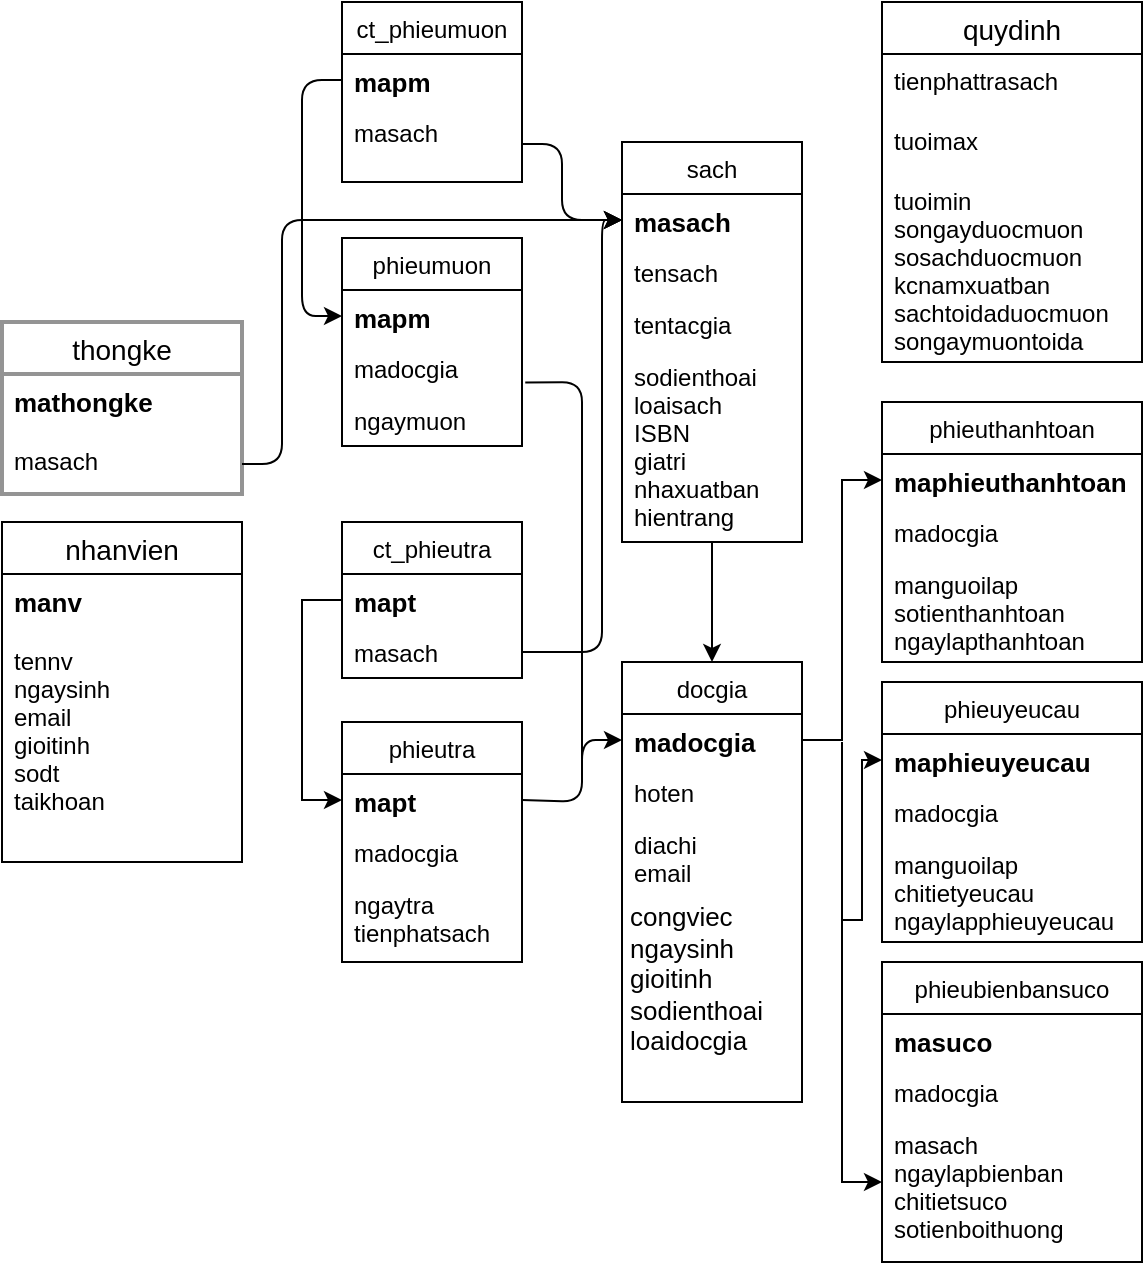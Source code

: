 <mxfile version="14.6.6" type="device"><diagram id="i_itQdopdTlcizdhdmuP" name="Page-1"><mxGraphModel dx="1038" dy="580" grid="1" gridSize="10" guides="1" tooltips="1" connect="1" arrows="1" fold="1" page="1" pageScale="1" pageWidth="1169" pageHeight="1654" math="0" shadow="0"><root><mxCell id="0"/><mxCell id="1" parent="0"/><mxCell id="GI5X3y49Q-GWQ9pRwqVL-20" value="thongke" style="swimlane;fontStyle=0;childLayout=stackLayout;horizontal=1;startSize=26;horizontalStack=0;resizeParent=1;resizeParentMax=0;resizeLast=0;collapsible=1;marginBottom=0;align=center;fontSize=14;strokeColor=#949494;strokeWidth=2;fillColor=none;" parent="1" vertex="1"><mxGeometry x="110" y="320" width="120" height="86" as="geometry"/></mxCell><mxCell id="GI5X3y49Q-GWQ9pRwqVL-21" value="mathongke" style="text;strokeColor=none;fillColor=none;spacingLeft=4;spacingRight=4;overflow=hidden;rotatable=0;points=[[0,0.5],[1,0.5]];portConstraint=eastwest;fontSize=13;fontStyle=1" parent="GI5X3y49Q-GWQ9pRwqVL-20" vertex="1"><mxGeometry y="26" width="120" height="30" as="geometry"/></mxCell><mxCell id="GI5X3y49Q-GWQ9pRwqVL-22" value="masach" style="text;strokeColor=none;fillColor=none;spacingLeft=4;spacingRight=4;overflow=hidden;rotatable=0;points=[[0,0.5],[1,0.5]];portConstraint=eastwest;fontSize=12;" parent="GI5X3y49Q-GWQ9pRwqVL-20" vertex="1"><mxGeometry y="56" width="120" height="30" as="geometry"/></mxCell><mxCell id="Pqaw847WQHUQfB5goagD-59" value="" style="edgeStyle=orthogonalEdgeStyle;rounded=0;orthogonalLoop=1;jettySize=auto;html=1;" parent="1" source="Pqaw847WQHUQfB5goagD-11" target="Pqaw847WQHUQfB5goagD-54" edge="1"><mxGeometry relative="1" as="geometry"/></mxCell><mxCell id="Pqaw847WQHUQfB5goagD-11" value="sach" style="swimlane;fontStyle=0;childLayout=stackLayout;horizontal=1;startSize=26;fillColor=none;horizontalStack=0;resizeParent=1;resizeParentMax=0;resizeLast=0;collapsible=1;marginBottom=0;" parent="1" vertex="1"><mxGeometry x="420" y="230" width="90" height="200" as="geometry"/></mxCell><mxCell id="Pqaw847WQHUQfB5goagD-12" value="masach" style="text;strokeColor=none;fillColor=none;align=left;verticalAlign=top;spacingLeft=4;spacingRight=4;overflow=hidden;rotatable=0;points=[[0,0.5],[1,0.5]];portConstraint=eastwest;fontStyle=1;fontSize=13;" parent="Pqaw847WQHUQfB5goagD-11" vertex="1"><mxGeometry y="26" width="90" height="26" as="geometry"/></mxCell><mxCell id="Pqaw847WQHUQfB5goagD-13" value="tensach" style="text;strokeColor=none;fillColor=none;align=left;verticalAlign=top;spacingLeft=4;spacingRight=4;overflow=hidden;rotatable=0;points=[[0,0.5],[1,0.5]];portConstraint=eastwest;" parent="Pqaw847WQHUQfB5goagD-11" vertex="1"><mxGeometry y="52" width="90" height="26" as="geometry"/></mxCell><mxCell id="Pqaw847WQHUQfB5goagD-20" value="tentacgia" style="text;strokeColor=none;fillColor=none;align=left;verticalAlign=top;spacingLeft=4;spacingRight=4;overflow=hidden;rotatable=0;points=[[0,0.5],[1,0.5]];portConstraint=eastwest;" parent="Pqaw847WQHUQfB5goagD-11" vertex="1"><mxGeometry y="78" width="90" height="26" as="geometry"/></mxCell><mxCell id="Pqaw847WQHUQfB5goagD-14" value="sodienthoai&#10;loaisach&#10;ISBN&#10;giatri&#10;nhaxuatban&#10;hientrang" style="text;strokeColor=none;fillColor=none;align=left;verticalAlign=top;spacingLeft=4;spacingRight=4;overflow=hidden;rotatable=0;points=[[0,0.5],[1,0.5]];portConstraint=eastwest;" parent="Pqaw847WQHUQfB5goagD-11" vertex="1"><mxGeometry y="104" width="90" height="96" as="geometry"/></mxCell><mxCell id="Pqaw847WQHUQfB5goagD-33" value="phieumuon" style="swimlane;fontStyle=0;childLayout=stackLayout;horizontal=1;startSize=26;fillColor=none;horizontalStack=0;resizeParent=1;resizeParentMax=0;resizeLast=0;collapsible=1;marginBottom=0;" parent="1" vertex="1"><mxGeometry x="280" y="278" width="90" height="104" as="geometry"/></mxCell><mxCell id="Pqaw847WQHUQfB5goagD-34" value="mapm" style="text;strokeColor=none;fillColor=none;align=left;verticalAlign=top;spacingLeft=4;spacingRight=4;overflow=hidden;rotatable=0;points=[[0,0.5],[1,0.5]];portConstraint=eastwest;fontStyle=1;fontSize=13;" parent="Pqaw847WQHUQfB5goagD-33" vertex="1"><mxGeometry y="26" width="90" height="26" as="geometry"/></mxCell><mxCell id="Pqaw847WQHUQfB5goagD-35" value="madocgia" style="text;strokeColor=none;fillColor=none;align=left;verticalAlign=top;spacingLeft=4;spacingRight=4;overflow=hidden;rotatable=0;points=[[0,0.5],[1,0.5]];portConstraint=eastwest;" parent="Pqaw847WQHUQfB5goagD-33" vertex="1"><mxGeometry y="52" width="90" height="26" as="geometry"/></mxCell><mxCell id="Pqaw847WQHUQfB5goagD-36" value="ngaymuon" style="text;strokeColor=none;fillColor=none;align=left;verticalAlign=top;spacingLeft=4;spacingRight=4;overflow=hidden;rotatable=0;points=[[0,0.5],[1,0.5]];portConstraint=eastwest;" parent="Pqaw847WQHUQfB5goagD-33" vertex="1"><mxGeometry y="78" width="90" height="26" as="geometry"/></mxCell><mxCell id="Pqaw847WQHUQfB5goagD-39" value="ct_phieumuon" style="swimlane;fontStyle=0;childLayout=stackLayout;horizontal=1;startSize=26;fillColor=none;horizontalStack=0;resizeParent=1;resizeParentMax=0;resizeLast=0;collapsible=1;marginBottom=0;" parent="1" vertex="1"><mxGeometry x="280" y="160" width="90" height="90" as="geometry"/></mxCell><mxCell id="Pqaw847WQHUQfB5goagD-40" value="mapm" style="text;strokeColor=none;fillColor=none;align=left;verticalAlign=top;spacingLeft=4;spacingRight=4;overflow=hidden;rotatable=0;points=[[0,0.5],[1,0.5]];portConstraint=eastwest;fontStyle=1;fontSize=13;" parent="Pqaw847WQHUQfB5goagD-39" vertex="1"><mxGeometry y="26" width="90" height="26" as="geometry"/></mxCell><mxCell id="Pqaw847WQHUQfB5goagD-41" value="masach" style="text;strokeColor=none;fillColor=none;align=left;verticalAlign=top;spacingLeft=4;spacingRight=4;overflow=hidden;rotatable=0;points=[[0,0.5],[1,0.5]];portConstraint=eastwest;" parent="Pqaw847WQHUQfB5goagD-39" vertex="1"><mxGeometry y="52" width="90" height="38" as="geometry"/></mxCell><mxCell id="Pqaw847WQHUQfB5goagD-53" value="" style="edgeStyle=orthogonalEdgeStyle;rounded=0;orthogonalLoop=1;jettySize=auto;html=1;entryX=0;entryY=0.5;entryDx=0;entryDy=0;exitX=0;exitY=0.5;exitDx=0;exitDy=0;" parent="1" source="Pqaw847WQHUQfB5goagD-45" target="Pqaw847WQHUQfB5goagD-50" edge="1"><mxGeometry relative="1" as="geometry"/></mxCell><mxCell id="Pqaw847WQHUQfB5goagD-44" value="ct_phieutra" style="swimlane;fontStyle=0;childLayout=stackLayout;horizontal=1;startSize=26;fillColor=none;horizontalStack=0;resizeParent=1;resizeParentMax=0;resizeLast=0;collapsible=1;marginBottom=0;" parent="1" vertex="1"><mxGeometry x="280" y="420" width="90" height="78" as="geometry"/></mxCell><mxCell id="Pqaw847WQHUQfB5goagD-45" value="mapt" style="text;strokeColor=none;fillColor=none;align=left;verticalAlign=top;spacingLeft=4;spacingRight=4;overflow=hidden;rotatable=0;points=[[0,0.5],[1,0.5]];portConstraint=eastwest;fontStyle=1;fontSize=13;" parent="Pqaw847WQHUQfB5goagD-44" vertex="1"><mxGeometry y="26" width="90" height="26" as="geometry"/></mxCell><mxCell id="Pqaw847WQHUQfB5goagD-46" value="masach" style="text;strokeColor=none;fillColor=none;align=left;verticalAlign=top;spacingLeft=4;spacingRight=4;overflow=hidden;rotatable=0;points=[[0,0.5],[1,0.5]];portConstraint=eastwest;" parent="Pqaw847WQHUQfB5goagD-44" vertex="1"><mxGeometry y="52" width="90" height="26" as="geometry"/></mxCell><mxCell id="Pqaw847WQHUQfB5goagD-49" value="phieutra" style="swimlane;fontStyle=0;childLayout=stackLayout;horizontal=1;startSize=26;fillColor=none;horizontalStack=0;resizeParent=1;resizeParentMax=0;resizeLast=0;collapsible=1;marginBottom=0;" parent="1" vertex="1"><mxGeometry x="280" y="520" width="90" height="120" as="geometry"/></mxCell><mxCell id="Pqaw847WQHUQfB5goagD-50" value="mapt" style="text;strokeColor=none;fillColor=none;align=left;verticalAlign=top;spacingLeft=4;spacingRight=4;overflow=hidden;rotatable=0;points=[[0,0.5],[1,0.5]];portConstraint=eastwest;fontStyle=1;fontSize=13;" parent="Pqaw847WQHUQfB5goagD-49" vertex="1"><mxGeometry y="26" width="90" height="26" as="geometry"/></mxCell><mxCell id="Pqaw847WQHUQfB5goagD-51" value="madocgia" style="text;strokeColor=none;fillColor=none;align=left;verticalAlign=top;spacingLeft=4;spacingRight=4;overflow=hidden;rotatable=0;points=[[0,0.5],[1,0.5]];portConstraint=eastwest;" parent="Pqaw847WQHUQfB5goagD-49" vertex="1"><mxGeometry y="52" width="90" height="26" as="geometry"/></mxCell><mxCell id="Pqaw847WQHUQfB5goagD-52" value="ngaytra&#10;tienphatsach" style="text;strokeColor=none;fillColor=none;align=left;verticalAlign=top;spacingLeft=4;spacingRight=4;overflow=hidden;rotatable=0;points=[[0,0.5],[1,0.5]];portConstraint=eastwest;" parent="Pqaw847WQHUQfB5goagD-49" vertex="1"><mxGeometry y="78" width="90" height="42" as="geometry"/></mxCell><mxCell id="Pqaw847WQHUQfB5goagD-65" value="" style="edgeStyle=orthogonalEdgeStyle;rounded=0;orthogonalLoop=1;jettySize=auto;html=1;fontSize=13;exitX=1;exitY=0.5;exitDx=0;exitDy=0;entryX=0;entryY=0.5;entryDx=0;entryDy=0;" parent="1" source="Pqaw847WQHUQfB5goagD-55" target="Pqaw847WQHUQfB5goagD-61" edge="1"><mxGeometry relative="1" as="geometry"/></mxCell><mxCell id="Pqaw847WQHUQfB5goagD-54" value="docgia" style="swimlane;fontStyle=0;childLayout=stackLayout;horizontal=1;startSize=26;fillColor=none;horizontalStack=0;resizeParent=1;resizeParentMax=0;resizeLast=0;collapsible=1;marginBottom=0;" parent="1" vertex="1"><mxGeometry x="420" y="490" width="90" height="220" as="geometry"/></mxCell><mxCell id="Pqaw847WQHUQfB5goagD-55" value="madocgia" style="text;strokeColor=none;fillColor=none;align=left;verticalAlign=top;spacingLeft=4;spacingRight=4;overflow=hidden;rotatable=0;points=[[0,0.5],[1,0.5]];portConstraint=eastwest;fontStyle=1;fontSize=13;" parent="Pqaw847WQHUQfB5goagD-54" vertex="1"><mxGeometry y="26" width="90" height="26" as="geometry"/></mxCell><mxCell id="Pqaw847WQHUQfB5goagD-56" value="hoten" style="text;strokeColor=none;fillColor=none;align=left;verticalAlign=top;spacingLeft=4;spacingRight=4;overflow=hidden;rotatable=0;points=[[0,0.5],[1,0.5]];portConstraint=eastwest;" parent="Pqaw847WQHUQfB5goagD-54" vertex="1"><mxGeometry y="52" width="90" height="26" as="geometry"/></mxCell><mxCell id="Pqaw847WQHUQfB5goagD-57" value="diachi&#10;email" style="text;strokeColor=none;fillColor=none;align=left;verticalAlign=top;spacingLeft=4;spacingRight=4;overflow=hidden;rotatable=0;points=[[0,0.5],[1,0.5]];portConstraint=eastwest;" parent="Pqaw847WQHUQfB5goagD-54" vertex="1"><mxGeometry y="78" width="90" height="32" as="geometry"/></mxCell><mxCell id="Pqaw847WQHUQfB5goagD-58" value="congviec&#10;ngaysinh&#10;gioitinh&#10;sodienthoai&#10;loaidocgia" style="text;strokeColor=none;fillColor=none;align=left;verticalAlign=top;spacingLeft=4;spacingRight=4;overflow=hidden;rotatable=0;points=[[0,0.5],[1,0.5]];portConstraint=eastwest;fontSize=13;whiteSpace=wrap;spacing=0;spacingBottom=8;spacingTop=5;" parent="Pqaw847WQHUQfB5goagD-54" vertex="1"><mxGeometry y="110" width="90" height="110" as="geometry"/></mxCell><mxCell id="VE5XOHyB1c8bbi78USlV-6" value="" style="edgeStyle=orthogonalEdgeStyle;rounded=0;orthogonalLoop=1;jettySize=auto;html=1;entryX=0;entryY=0.5;entryDx=0;entryDy=0;" parent="1" target="VE5XOHyB1c8bbi78USlV-3" edge="1"><mxGeometry relative="1" as="geometry"><mxPoint x="530" y="570" as="sourcePoint"/><Array as="points"><mxPoint x="530" y="619"/><mxPoint x="540" y="619"/><mxPoint x="540" y="539"/></Array></mxGeometry></mxCell><mxCell id="Pqaw847WQHUQfB5goagD-60" value="phieuthanhtoan" style="swimlane;fontStyle=0;childLayout=stackLayout;horizontal=1;startSize=26;fillColor=none;horizontalStack=0;resizeParent=1;resizeParentMax=0;resizeLast=0;collapsible=1;marginBottom=0;" parent="1" vertex="1"><mxGeometry x="550" y="360" width="130" height="130" as="geometry"/></mxCell><mxCell id="Pqaw847WQHUQfB5goagD-61" value="maphieuthanhtoan" style="text;strokeColor=none;fillColor=none;align=left;verticalAlign=top;spacingLeft=4;spacingRight=4;overflow=hidden;rotatable=0;points=[[0,0.5],[1,0.5]];portConstraint=eastwest;fontStyle=1;fontSize=13;" parent="Pqaw847WQHUQfB5goagD-60" vertex="1"><mxGeometry y="26" width="130" height="26" as="geometry"/></mxCell><mxCell id="Pqaw847WQHUQfB5goagD-62" value="madocgia" style="text;strokeColor=none;fillColor=none;align=left;verticalAlign=top;spacingLeft=4;spacingRight=4;overflow=hidden;rotatable=0;points=[[0,0.5],[1,0.5]];portConstraint=eastwest;" parent="Pqaw847WQHUQfB5goagD-60" vertex="1"><mxGeometry y="52" width="130" height="26" as="geometry"/></mxCell><mxCell id="Pqaw847WQHUQfB5goagD-63" value="manguoilap&#10;sotienthanhtoan&#10;ngaylapthanhtoan" style="text;strokeColor=none;fillColor=none;align=left;verticalAlign=top;spacingLeft=4;spacingRight=4;overflow=hidden;rotatable=0;points=[[0,0.5],[1,0.5]];portConstraint=eastwest;" parent="Pqaw847WQHUQfB5goagD-60" vertex="1"><mxGeometry y="78" width="130" height="52" as="geometry"/></mxCell><mxCell id="Pqaw847WQHUQfB5goagD-66" value="quydinh" style="swimlane;fontStyle=0;childLayout=stackLayout;horizontal=1;startSize=26;horizontalStack=0;resizeParent=1;resizeParentMax=0;resizeLast=0;collapsible=1;marginBottom=0;align=center;fontSize=14;" parent="1" vertex="1"><mxGeometry x="550" y="160" width="130" height="180" as="geometry"/></mxCell><mxCell id="Pqaw847WQHUQfB5goagD-67" value="tienphattrasach" style="text;strokeColor=none;fillColor=none;spacingLeft=4;spacingRight=4;overflow=hidden;rotatable=0;points=[[0,0.5],[1,0.5]];portConstraint=eastwest;fontSize=12;" parent="Pqaw847WQHUQfB5goagD-66" vertex="1"><mxGeometry y="26" width="130" height="30" as="geometry"/></mxCell><mxCell id="Pqaw847WQHUQfB5goagD-68" value="tuoimax" style="text;strokeColor=none;fillColor=none;spacingLeft=4;spacingRight=4;overflow=hidden;rotatable=0;points=[[0,0.5],[1,0.5]];portConstraint=eastwest;fontSize=12;" parent="Pqaw847WQHUQfB5goagD-66" vertex="1"><mxGeometry y="56" width="130" height="30" as="geometry"/></mxCell><mxCell id="Pqaw847WQHUQfB5goagD-69" value="tuoimin&#10;songayduocmuon&#10;sosachduocmuon&#10;kcnamxuatban&#10;sachtoidaduocmuon&#10;songaymuontoida" style="text;strokeColor=none;fillColor=none;spacingLeft=4;spacingRight=4;overflow=hidden;rotatable=0;points=[[0,0.5],[1,0.5]];portConstraint=eastwest;fontSize=12;" parent="Pqaw847WQHUQfB5goagD-66" vertex="1"><mxGeometry y="86" width="130" height="94" as="geometry"/></mxCell><mxCell id="Pqaw847WQHUQfB5goagD-72" value="" style="endArrow=classic;html=1;fontSize=13;exitX=1;exitY=0.5;exitDx=0;exitDy=0;entryX=0;entryY=0.5;entryDx=0;entryDy=0;" parent="1" source="Pqaw847WQHUQfB5goagD-50" target="Pqaw847WQHUQfB5goagD-55" edge="1"><mxGeometry width="50" height="50" relative="1" as="geometry"><mxPoint x="390" y="520" as="sourcePoint"/><mxPoint x="440" y="470" as="targetPoint"/><Array as="points"><mxPoint x="400" y="560"/><mxPoint x="400" y="529"/></Array></mxGeometry></mxCell><mxCell id="Pqaw847WQHUQfB5goagD-73" value="" style="endArrow=none;html=1;fontSize=13;exitX=1.018;exitY=0.777;exitDx=0;exitDy=0;exitPerimeter=0;" parent="1" source="Pqaw847WQHUQfB5goagD-35" edge="1"><mxGeometry width="50" height="50" relative="1" as="geometry"><mxPoint x="390" y="420" as="sourcePoint"/><mxPoint x="400" y="540" as="targetPoint"/><Array as="points"><mxPoint x="400" y="350"/></Array></mxGeometry></mxCell><mxCell id="Pqaw847WQHUQfB5goagD-74" value="" style="endArrow=classic;html=1;fontSize=13;exitX=1;exitY=0.5;exitDx=0;exitDy=0;entryX=0;entryY=0.5;entryDx=0;entryDy=0;" parent="1" source="Pqaw847WQHUQfB5goagD-46" target="Pqaw847WQHUQfB5goagD-12" edge="1"><mxGeometry width="50" height="50" relative="1" as="geometry"><mxPoint x="390" y="420" as="sourcePoint"/><mxPoint x="440" y="370" as="targetPoint"/><Array as="points"><mxPoint x="410" y="485"/><mxPoint x="410" y="380"/><mxPoint x="410" y="269"/></Array></mxGeometry></mxCell><mxCell id="Pqaw847WQHUQfB5goagD-76" value="" style="endArrow=classic;html=1;fontSize=13;exitX=1;exitY=0.5;exitDx=0;exitDy=0;entryX=0;entryY=0.5;entryDx=0;entryDy=0;" parent="1" source="GI5X3y49Q-GWQ9pRwqVL-22" target="Pqaw847WQHUQfB5goagD-12" edge="1"><mxGeometry width="50" height="50" relative="1" as="geometry"><mxPoint x="390" y="420" as="sourcePoint"/><mxPoint x="440" y="370" as="targetPoint"/><Array as="points"><mxPoint x="250" y="391"/><mxPoint x="250" y="269"/></Array></mxGeometry></mxCell><mxCell id="Pqaw847WQHUQfB5goagD-82" value="nhanvien" style="swimlane;fontStyle=0;childLayout=stackLayout;horizontal=1;startSize=26;horizontalStack=0;resizeParent=1;resizeParentMax=0;resizeLast=0;collapsible=1;marginBottom=0;align=center;fontSize=14;" parent="1" vertex="1"><mxGeometry x="110" y="420" width="120" height="170" as="geometry"/></mxCell><mxCell id="Pqaw847WQHUQfB5goagD-84" value="manv" style="text;strokeColor=none;fillColor=none;spacingLeft=4;spacingRight=4;overflow=hidden;rotatable=0;points=[[0,0.5],[1,0.5]];portConstraint=eastwest;fontSize=13;fontStyle=1" parent="Pqaw847WQHUQfB5goagD-82" vertex="1"><mxGeometry y="26" width="120" height="30" as="geometry"/></mxCell><mxCell id="Pqaw847WQHUQfB5goagD-85" value="tennv&#10;ngaysinh&#10;email&#10;gioitinh&#10;sodt&#10;taikhoan" style="text;strokeColor=none;fillColor=none;spacingLeft=4;spacingRight=4;overflow=hidden;rotatable=0;points=[[0,0.5],[1,0.5]];portConstraint=eastwest;fontSize=12;" parent="Pqaw847WQHUQfB5goagD-82" vertex="1"><mxGeometry y="56" width="120" height="114" as="geometry"/></mxCell><mxCell id="VE5XOHyB1c8bbi78USlV-11" value="" style="edgeStyle=orthogonalEdgeStyle;rounded=0;orthogonalLoop=1;jettySize=auto;html=1;" parent="1" target="VE5XOHyB1c8bbi78USlV-7" edge="1"><mxGeometry relative="1" as="geometry"><mxPoint x="530" y="530" as="sourcePoint"/><Array as="points"><mxPoint x="530" y="750"/></Array></mxGeometry></mxCell><mxCell id="VE5XOHyB1c8bbi78USlV-2" value="phieuyeucau" style="swimlane;fontStyle=0;childLayout=stackLayout;horizontal=1;startSize=26;fillColor=none;horizontalStack=0;resizeParent=1;resizeParentMax=0;resizeLast=0;collapsible=1;marginBottom=0;" parent="1" vertex="1"><mxGeometry x="550" y="500" width="130" height="130" as="geometry"/></mxCell><mxCell id="VE5XOHyB1c8bbi78USlV-3" value="maphieuyeucau" style="text;strokeColor=none;fillColor=none;align=left;verticalAlign=top;spacingLeft=4;spacingRight=4;overflow=hidden;rotatable=0;points=[[0,0.5],[1,0.5]];portConstraint=eastwest;fontStyle=1;fontSize=13;" parent="VE5XOHyB1c8bbi78USlV-2" vertex="1"><mxGeometry y="26" width="130" height="26" as="geometry"/></mxCell><mxCell id="VE5XOHyB1c8bbi78USlV-4" value="madocgia" style="text;strokeColor=none;fillColor=none;align=left;verticalAlign=top;spacingLeft=4;spacingRight=4;overflow=hidden;rotatable=0;points=[[0,0.5],[1,0.5]];portConstraint=eastwest;" parent="VE5XOHyB1c8bbi78USlV-2" vertex="1"><mxGeometry y="52" width="130" height="26" as="geometry"/></mxCell><mxCell id="VE5XOHyB1c8bbi78USlV-5" value="manguoilap&#10;chitietyeucau&#10;ngaylapphieuyeucau" style="text;strokeColor=none;fillColor=none;align=left;verticalAlign=top;spacingLeft=4;spacingRight=4;overflow=hidden;rotatable=0;points=[[0,0.5],[1,0.5]];portConstraint=eastwest;" parent="VE5XOHyB1c8bbi78USlV-2" vertex="1"><mxGeometry y="78" width="130" height="52" as="geometry"/></mxCell><mxCell id="VE5XOHyB1c8bbi78USlV-7" value="phieubienbansuco" style="swimlane;fontStyle=0;childLayout=stackLayout;horizontal=1;startSize=26;fillColor=none;horizontalStack=0;resizeParent=1;resizeParentMax=0;resizeLast=0;collapsible=1;marginBottom=0;" parent="1" vertex="1"><mxGeometry x="550" y="640" width="130" height="150" as="geometry"/></mxCell><mxCell id="VE5XOHyB1c8bbi78USlV-8" value="masuco" style="text;strokeColor=none;fillColor=none;align=left;verticalAlign=top;spacingLeft=4;spacingRight=4;overflow=hidden;rotatable=0;points=[[0,0.5],[1,0.5]];portConstraint=eastwest;fontStyle=1;fontSize=13;" parent="VE5XOHyB1c8bbi78USlV-7" vertex="1"><mxGeometry y="26" width="130" height="26" as="geometry"/></mxCell><mxCell id="VE5XOHyB1c8bbi78USlV-9" value="madocgia" style="text;strokeColor=none;fillColor=none;align=left;verticalAlign=top;spacingLeft=4;spacingRight=4;overflow=hidden;rotatable=0;points=[[0,0.5],[1,0.5]];portConstraint=eastwest;" parent="VE5XOHyB1c8bbi78USlV-7" vertex="1"><mxGeometry y="52" width="130" height="26" as="geometry"/></mxCell><mxCell id="VE5XOHyB1c8bbi78USlV-10" value="masach&#10;ngaylapbienban&#10;chitietsuco&#10;sotienboithuong" style="text;strokeColor=none;fillColor=none;align=left;verticalAlign=top;spacingLeft=4;spacingRight=4;overflow=hidden;rotatable=0;points=[[0,0.5],[1,0.5]];portConstraint=eastwest;" parent="VE5XOHyB1c8bbi78USlV-7" vertex="1"><mxGeometry y="78" width="130" height="72" as="geometry"/></mxCell><mxCell id="VE5XOHyB1c8bbi78USlV-13" value="" style="endArrow=classic;html=1;exitX=0;exitY=0.5;exitDx=0;exitDy=0;entryX=0;entryY=0.5;entryDx=0;entryDy=0;" parent="1" source="Pqaw847WQHUQfB5goagD-40" target="Pqaw847WQHUQfB5goagD-34" edge="1"><mxGeometry width="50" height="50" relative="1" as="geometry"><mxPoint x="450" y="410" as="sourcePoint"/><mxPoint x="500" y="360" as="targetPoint"/><Array as="points"><mxPoint x="260" y="199"/><mxPoint x="260" y="317"/></Array></mxGeometry></mxCell><mxCell id="VE5XOHyB1c8bbi78USlV-14" value="" style="endArrow=classic;html=1;exitX=1;exitY=0.5;exitDx=0;exitDy=0;entryX=0;entryY=0.5;entryDx=0;entryDy=0;" parent="1" source="Pqaw847WQHUQfB5goagD-41" target="Pqaw847WQHUQfB5goagD-12" edge="1"><mxGeometry width="50" height="50" relative="1" as="geometry"><mxPoint x="450" y="410" as="sourcePoint"/><mxPoint x="500" y="360" as="targetPoint"/><Array as="points"><mxPoint x="390" y="231"/><mxPoint x="390" y="269"/></Array></mxGeometry></mxCell></root></mxGraphModel></diagram></mxfile>